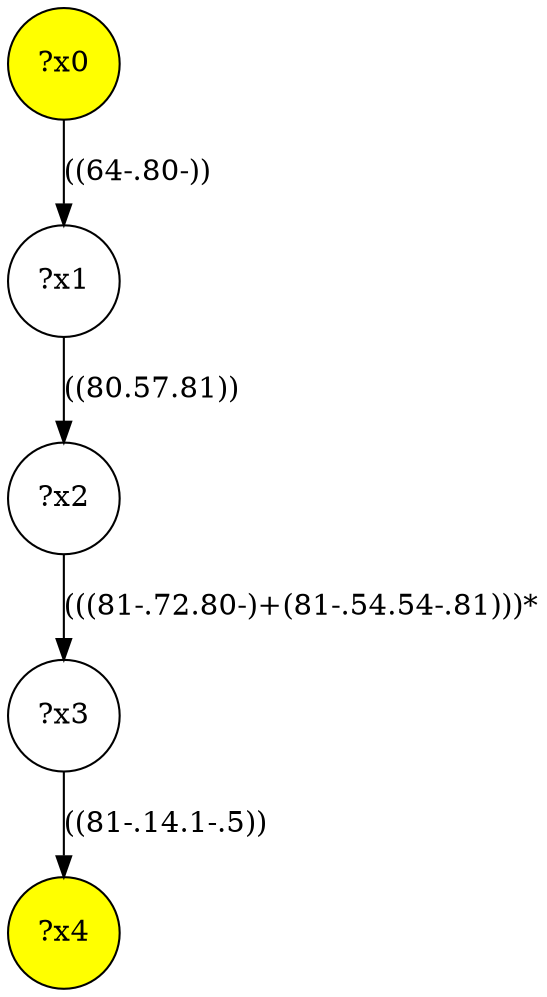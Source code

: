 digraph g {
	x0 [fillcolor="yellow", style="filled," shape=circle, label="?x0"];
	x4 [fillcolor="yellow", style="filled," shape=circle, label="?x4"];
	x1 [shape=circle, label="?x1"];
	x0 -> x1 [label="((64-.80-))"];
	x2 [shape=circle, label="?x2"];
	x1 -> x2 [label="((80.57.81))"];
	x3 [shape=circle, label="?x3"];
	x2 -> x3 [label="(((81-.72.80-)+(81-.54.54-.81)))*"];
	x3 -> x4 [label="((81-.14.1-.5))"];
}
